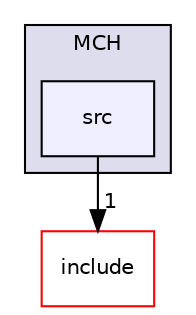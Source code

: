 digraph "/home/travis/build/AliceO2Group/AliceO2/DataFormats/Detectors/MUON/MCH/src" {
  bgcolor=transparent;
  compound=true
  node [ fontsize="10", fontname="Helvetica"];
  edge [ labelfontsize="10", labelfontname="Helvetica"];
  subgraph clusterdir_f66d3f187facb893a4a2487120a7de81 {
    graph [ bgcolor="#ddddee", pencolor="black", label="MCH" fontname="Helvetica", fontsize="10", URL="dir_f66d3f187facb893a4a2487120a7de81.html"]
  dir_0e47039a6c1255920c7e8ff91b776028 [shape=box, label="src", style="filled", fillcolor="#eeeeff", pencolor="black", URL="dir_0e47039a6c1255920c7e8ff91b776028.html"];
  }
  dir_2c05f7d9213277a976e3eda5d25260f2 [shape=box label="include" color="red" URL="dir_2c05f7d9213277a976e3eda5d25260f2.html"];
  dir_0e47039a6c1255920c7e8ff91b776028->dir_2c05f7d9213277a976e3eda5d25260f2 [headlabel="1", labeldistance=1.5 headhref="dir_000253_000251.html"];
}
